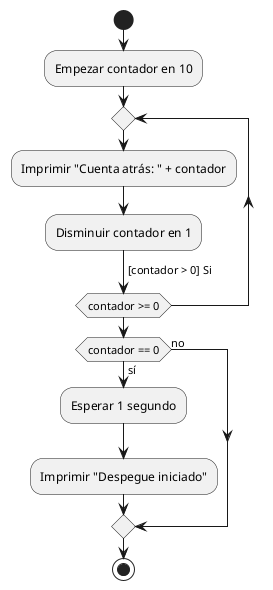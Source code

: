 @startuml
start

:Empezar contador en 10;

repeat
    :Imprimir "Cuenta atrás: " + contador;
    :Disminuir contador en 1;
    -> [contador > 0] Si;
repeat while (contador >= 0)

if (contador == 0) then (sí)
    :Esperar 1 segundo;
    :Imprimir "Despegue iniciado";
else (no)
endif

stop
@enduml
